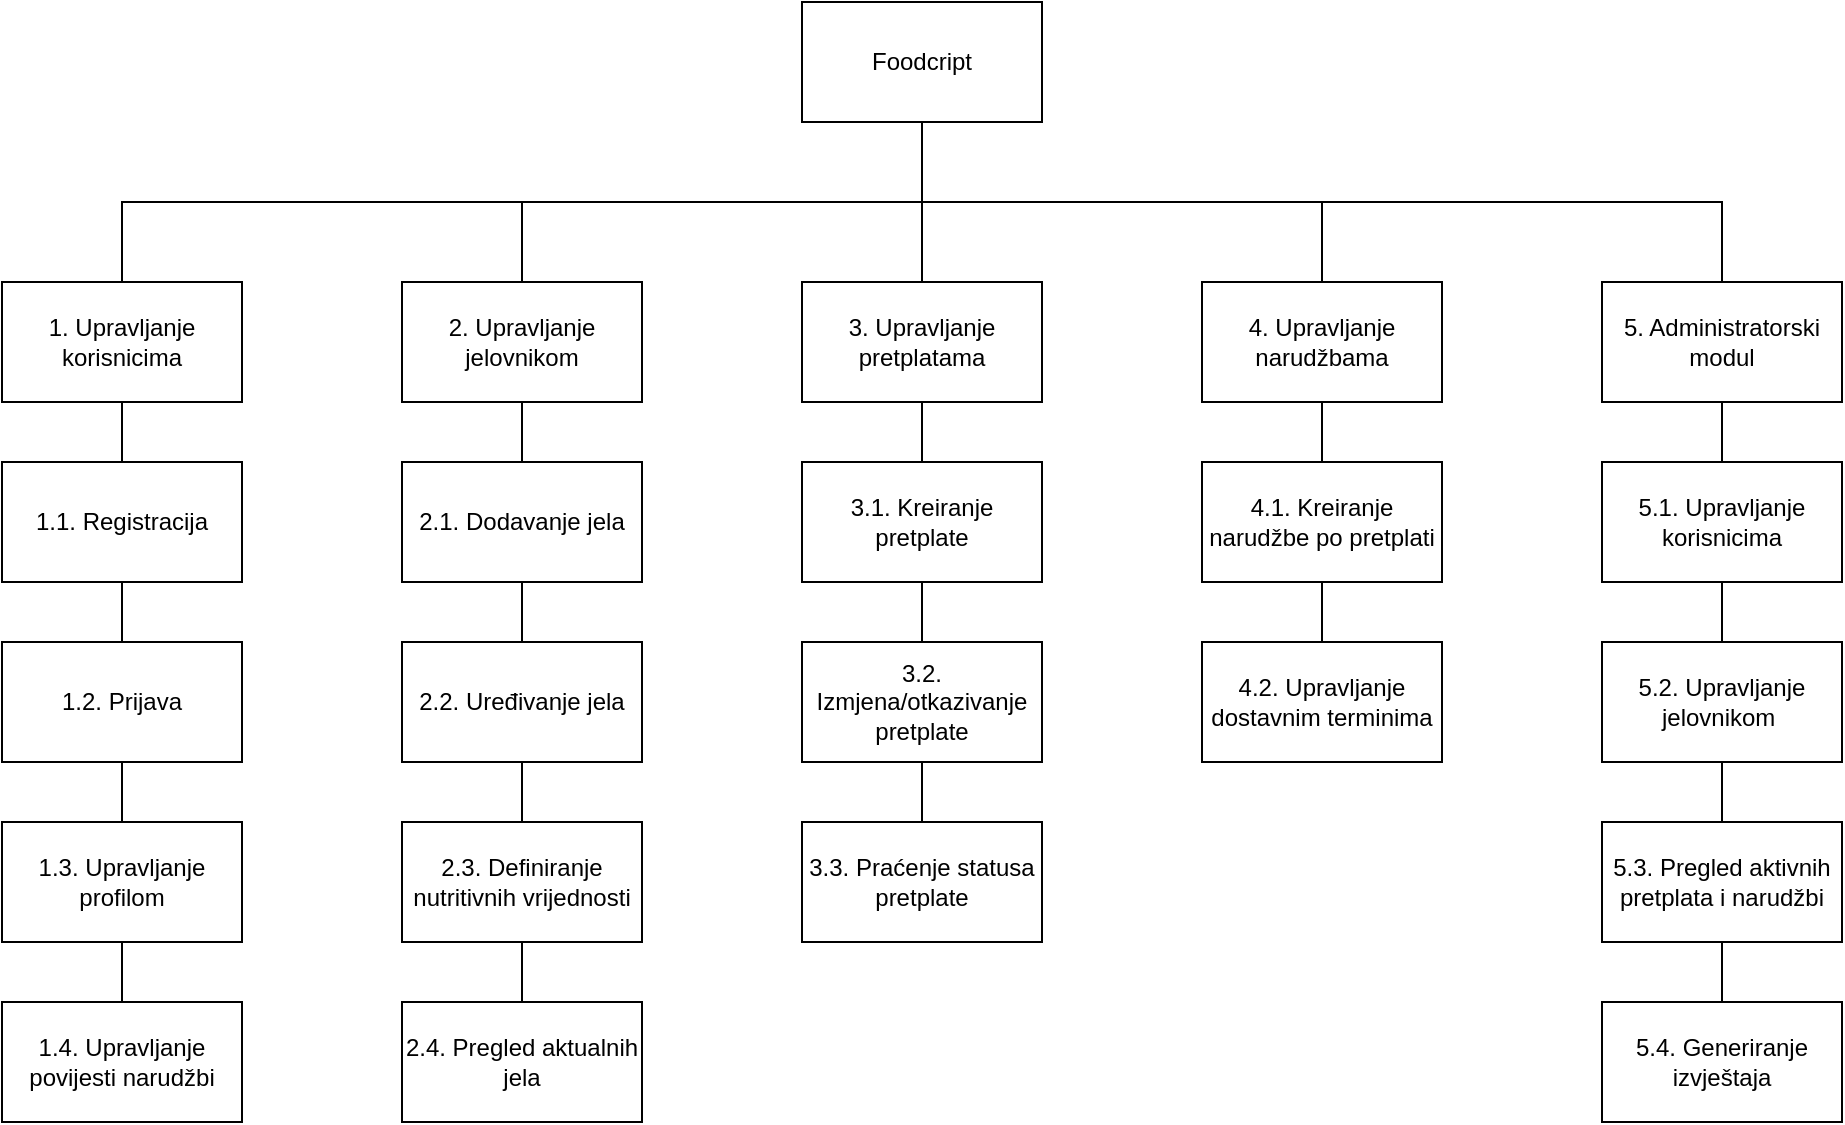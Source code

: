 <mxfile version="26.0.5" pages="4">
  <diagram name="Page-1" id="bqVNx0bLDmuV_ugbM5io">
    <mxGraphModel dx="1434" dy="752" grid="1" gridSize="10" guides="1" tooltips="1" connect="1" arrows="1" fold="1" page="1" pageScale="1" pageWidth="827" pageHeight="1169" math="0" shadow="0">
      <root>
        <mxCell id="0" />
        <mxCell id="1" parent="0" />
        <mxCell id="HUuwpDChSXq43WJIJE7p-37" style="edgeStyle=orthogonalEdgeStyle;rounded=0;orthogonalLoop=1;jettySize=auto;html=1;exitX=0.5;exitY=1;exitDx=0;exitDy=0;entryX=0.5;entryY=0;entryDx=0;entryDy=0;endArrow=none;startFill=0;" edge="1" parent="1" source="HUuwpDChSXq43WJIJE7p-42" target="HUuwpDChSXq43WJIJE7p-46">
          <mxGeometry relative="1" as="geometry" />
        </mxCell>
        <mxCell id="HUuwpDChSXq43WJIJE7p-38" style="edgeStyle=orthogonalEdgeStyle;rounded=0;orthogonalLoop=1;jettySize=auto;html=1;exitX=0.5;exitY=1;exitDx=0;exitDy=0;entryX=0.5;entryY=0;entryDx=0;entryDy=0;endArrow=none;startFill=0;" edge="1" parent="1" source="HUuwpDChSXq43WJIJE7p-42" target="HUuwpDChSXq43WJIJE7p-48">
          <mxGeometry relative="1" as="geometry" />
        </mxCell>
        <mxCell id="HUuwpDChSXq43WJIJE7p-39" style="edgeStyle=orthogonalEdgeStyle;rounded=0;orthogonalLoop=1;jettySize=auto;html=1;exitX=0.5;exitY=1;exitDx=0;exitDy=0;entryX=0.5;entryY=0;entryDx=0;entryDy=0;endArrow=none;startFill=0;" edge="1" parent="1" source="HUuwpDChSXq43WJIJE7p-42" target="HUuwpDChSXq43WJIJE7p-50">
          <mxGeometry relative="1" as="geometry" />
        </mxCell>
        <mxCell id="HUuwpDChSXq43WJIJE7p-40" style="edgeStyle=orthogonalEdgeStyle;rounded=0;orthogonalLoop=1;jettySize=auto;html=1;exitX=0.5;exitY=1;exitDx=0;exitDy=0;entryX=0.5;entryY=0;entryDx=0;entryDy=0;endArrow=none;startFill=0;" edge="1" parent="1" source="HUuwpDChSXq43WJIJE7p-42" target="HUuwpDChSXq43WJIJE7p-44">
          <mxGeometry relative="1" as="geometry" />
        </mxCell>
        <mxCell id="HUuwpDChSXq43WJIJE7p-41" style="edgeStyle=orthogonalEdgeStyle;rounded=0;orthogonalLoop=1;jettySize=auto;html=1;exitX=0.5;exitY=1;exitDx=0;exitDy=0;entryX=0.5;entryY=0;entryDx=0;entryDy=0;endArrow=none;startFill=0;" edge="1" parent="1" source="HUuwpDChSXq43WJIJE7p-42" target="HUuwpDChSXq43WJIJE7p-52">
          <mxGeometry relative="1" as="geometry" />
        </mxCell>
        <mxCell id="HUuwpDChSXq43WJIJE7p-42" value="Foodcript" style="rounded=0;whiteSpace=wrap;html=1;" vertex="1" parent="1">
          <mxGeometry x="572" y="639" width="120" height="60" as="geometry" />
        </mxCell>
        <mxCell id="HUuwpDChSXq43WJIJE7p-43" style="edgeStyle=orthogonalEdgeStyle;rounded=0;orthogonalLoop=1;jettySize=auto;html=1;exitX=0.5;exitY=1;exitDx=0;exitDy=0;entryX=0.5;entryY=0;entryDx=0;entryDy=0;endArrow=none;startFill=0;" edge="1" parent="1" source="HUuwpDChSXq43WJIJE7p-44" target="HUuwpDChSXq43WJIJE7p-61">
          <mxGeometry relative="1" as="geometry" />
        </mxCell>
        <mxCell id="HUuwpDChSXq43WJIJE7p-44" value="2. Upravljanje jelovnikom" style="rounded=0;whiteSpace=wrap;html=1;" vertex="1" parent="1">
          <mxGeometry x="372" y="779" width="120" height="60" as="geometry" />
        </mxCell>
        <mxCell id="HUuwpDChSXq43WJIJE7p-45" style="edgeStyle=orthogonalEdgeStyle;rounded=0;orthogonalLoop=1;jettySize=auto;html=1;exitX=0.5;exitY=1;exitDx=0;exitDy=0;entryX=0.5;entryY=0;entryDx=0;entryDy=0;endArrow=none;startFill=0;" edge="1" parent="1" source="HUuwpDChSXq43WJIJE7p-46" target="HUuwpDChSXq43WJIJE7p-68">
          <mxGeometry relative="1" as="geometry" />
        </mxCell>
        <mxCell id="HUuwpDChSXq43WJIJE7p-46" value="3. Upravljanje pretplatama" style="rounded=0;whiteSpace=wrap;html=1;" vertex="1" parent="1">
          <mxGeometry x="572" y="779" width="120" height="60" as="geometry" />
        </mxCell>
        <mxCell id="HUuwpDChSXq43WJIJE7p-47" style="edgeStyle=orthogonalEdgeStyle;rounded=0;orthogonalLoop=1;jettySize=auto;html=1;exitX=0.5;exitY=1;exitDx=0;exitDy=0;entryX=0.5;entryY=0;entryDx=0;entryDy=0;endArrow=none;startFill=0;" edge="1" parent="1" source="HUuwpDChSXq43WJIJE7p-48" target="HUuwpDChSXq43WJIJE7p-73">
          <mxGeometry relative="1" as="geometry" />
        </mxCell>
        <mxCell id="HUuwpDChSXq43WJIJE7p-48" value="4. Upravljanje narudžbama" style="rounded=0;whiteSpace=wrap;html=1;" vertex="1" parent="1">
          <mxGeometry x="772" y="779" width="120" height="60" as="geometry" />
        </mxCell>
        <mxCell id="HUuwpDChSXq43WJIJE7p-49" style="edgeStyle=orthogonalEdgeStyle;rounded=0;orthogonalLoop=1;jettySize=auto;html=1;exitX=0.5;exitY=1;exitDx=0;exitDy=0;entryX=0.5;entryY=0;entryDx=0;entryDy=0;endArrow=none;startFill=0;" edge="1" parent="1" source="HUuwpDChSXq43WJIJE7p-50" target="HUuwpDChSXq43WJIJE7p-76">
          <mxGeometry relative="1" as="geometry" />
        </mxCell>
        <mxCell id="HUuwpDChSXq43WJIJE7p-50" value="5. Administratorski modul" style="rounded=0;whiteSpace=wrap;html=1;" vertex="1" parent="1">
          <mxGeometry x="972" y="779" width="120" height="60" as="geometry" />
        </mxCell>
        <mxCell id="HUuwpDChSXq43WJIJE7p-51" style="edgeStyle=orthogonalEdgeStyle;rounded=0;orthogonalLoop=1;jettySize=auto;html=1;exitX=0.5;exitY=1;exitDx=0;exitDy=0;entryX=0.5;entryY=0;entryDx=0;entryDy=0;endArrow=none;startFill=0;" edge="1" parent="1" source="HUuwpDChSXq43WJIJE7p-52" target="HUuwpDChSXq43WJIJE7p-54">
          <mxGeometry relative="1" as="geometry" />
        </mxCell>
        <mxCell id="HUuwpDChSXq43WJIJE7p-52" value="1. Upravljanje korisnicima" style="rounded=0;whiteSpace=wrap;html=1;" vertex="1" parent="1">
          <mxGeometry x="172" y="779" width="120" height="60" as="geometry" />
        </mxCell>
        <mxCell id="HUuwpDChSXq43WJIJE7p-53" style="edgeStyle=orthogonalEdgeStyle;rounded=0;orthogonalLoop=1;jettySize=auto;html=1;exitX=0.5;exitY=1;exitDx=0;exitDy=0;entryX=0.5;entryY=0;entryDx=0;entryDy=0;endArrow=none;startFill=0;" edge="1" parent="1" source="HUuwpDChSXq43WJIJE7p-54" target="HUuwpDChSXq43WJIJE7p-56">
          <mxGeometry relative="1" as="geometry" />
        </mxCell>
        <mxCell id="HUuwpDChSXq43WJIJE7p-54" value="1.1. Registracija" style="rounded=0;whiteSpace=wrap;html=1;" vertex="1" parent="1">
          <mxGeometry x="172" y="869" width="120" height="60" as="geometry" />
        </mxCell>
        <mxCell id="HUuwpDChSXq43WJIJE7p-55" style="edgeStyle=orthogonalEdgeStyle;rounded=0;orthogonalLoop=1;jettySize=auto;html=1;exitX=0.5;exitY=1;exitDx=0;exitDy=0;entryX=0.5;entryY=0;entryDx=0;entryDy=0;endArrow=none;startFill=0;" edge="1" parent="1" source="HUuwpDChSXq43WJIJE7p-56" target="HUuwpDChSXq43WJIJE7p-58">
          <mxGeometry relative="1" as="geometry" />
        </mxCell>
        <mxCell id="HUuwpDChSXq43WJIJE7p-56" value="1.2. Prijava" style="rounded=0;whiteSpace=wrap;html=1;" vertex="1" parent="1">
          <mxGeometry x="172" y="959" width="120" height="60" as="geometry" />
        </mxCell>
        <mxCell id="HUuwpDChSXq43WJIJE7p-57" style="edgeStyle=orthogonalEdgeStyle;rounded=0;orthogonalLoop=1;jettySize=auto;html=1;exitX=0.5;exitY=1;exitDx=0;exitDy=0;entryX=0.5;entryY=0;entryDx=0;entryDy=0;endArrow=none;startFill=0;" edge="1" parent="1" source="HUuwpDChSXq43WJIJE7p-58" target="HUuwpDChSXq43WJIJE7p-59">
          <mxGeometry relative="1" as="geometry" />
        </mxCell>
        <mxCell id="HUuwpDChSXq43WJIJE7p-58" value="1.3. Upravljanje profilom" style="rounded=0;whiteSpace=wrap;html=1;" vertex="1" parent="1">
          <mxGeometry x="172" y="1049" width="120" height="60" as="geometry" />
        </mxCell>
        <mxCell id="HUuwpDChSXq43WJIJE7p-59" value="1.4. Upravljanje povijesti narudžbi" style="rounded=0;whiteSpace=wrap;html=1;" vertex="1" parent="1">
          <mxGeometry x="172" y="1139" width="120" height="60" as="geometry" />
        </mxCell>
        <mxCell id="HUuwpDChSXq43WJIJE7p-60" style="edgeStyle=orthogonalEdgeStyle;rounded=0;orthogonalLoop=1;jettySize=auto;html=1;exitX=0.5;exitY=1;exitDx=0;exitDy=0;entryX=0.5;entryY=0;entryDx=0;entryDy=0;endArrow=none;startFill=0;" edge="1" parent="1" source="HUuwpDChSXq43WJIJE7p-61" target="HUuwpDChSXq43WJIJE7p-63">
          <mxGeometry relative="1" as="geometry" />
        </mxCell>
        <mxCell id="HUuwpDChSXq43WJIJE7p-61" value="2.1. Dodavanje jela" style="rounded=0;whiteSpace=wrap;html=1;" vertex="1" parent="1">
          <mxGeometry x="372" y="869" width="120" height="60" as="geometry" />
        </mxCell>
        <mxCell id="HUuwpDChSXq43WJIJE7p-62" style="edgeStyle=orthogonalEdgeStyle;rounded=0;orthogonalLoop=1;jettySize=auto;html=1;exitX=0.5;exitY=1;exitDx=0;exitDy=0;entryX=0.5;entryY=0;entryDx=0;entryDy=0;endArrow=none;startFill=0;" edge="1" parent="1" source="HUuwpDChSXq43WJIJE7p-63" target="HUuwpDChSXq43WJIJE7p-65">
          <mxGeometry relative="1" as="geometry" />
        </mxCell>
        <mxCell id="HUuwpDChSXq43WJIJE7p-63" value="2.2. Uređivanje jela" style="rounded=0;whiteSpace=wrap;html=1;" vertex="1" parent="1">
          <mxGeometry x="372" y="959" width="120" height="60" as="geometry" />
        </mxCell>
        <mxCell id="HUuwpDChSXq43WJIJE7p-64" style="edgeStyle=orthogonalEdgeStyle;rounded=0;orthogonalLoop=1;jettySize=auto;html=1;exitX=0.5;exitY=1;exitDx=0;exitDy=0;entryX=0.5;entryY=0;entryDx=0;entryDy=0;endArrow=none;startFill=0;" edge="1" parent="1" source="HUuwpDChSXq43WJIJE7p-65" target="HUuwpDChSXq43WJIJE7p-66">
          <mxGeometry relative="1" as="geometry" />
        </mxCell>
        <mxCell id="HUuwpDChSXq43WJIJE7p-65" value="2.3. Definiranje nutritivnih vrijednosti" style="rounded=0;whiteSpace=wrap;html=1;" vertex="1" parent="1">
          <mxGeometry x="372" y="1049" width="120" height="60" as="geometry" />
        </mxCell>
        <mxCell id="HUuwpDChSXq43WJIJE7p-66" value="2.4. Pregled aktualnih jela" style="rounded=0;whiteSpace=wrap;html=1;" vertex="1" parent="1">
          <mxGeometry x="372" y="1139" width="120" height="60" as="geometry" />
        </mxCell>
        <mxCell id="HUuwpDChSXq43WJIJE7p-67" style="edgeStyle=orthogonalEdgeStyle;rounded=0;orthogonalLoop=1;jettySize=auto;html=1;exitX=0.5;exitY=1;exitDx=0;exitDy=0;entryX=0.5;entryY=0;entryDx=0;entryDy=0;endArrow=none;startFill=0;" edge="1" parent="1" source="HUuwpDChSXq43WJIJE7p-68" target="HUuwpDChSXq43WJIJE7p-70">
          <mxGeometry relative="1" as="geometry" />
        </mxCell>
        <mxCell id="HUuwpDChSXq43WJIJE7p-68" value="3.1. Kreiranje pretplate" style="rounded=0;whiteSpace=wrap;html=1;" vertex="1" parent="1">
          <mxGeometry x="572" y="869" width="120" height="60" as="geometry" />
        </mxCell>
        <mxCell id="HUuwpDChSXq43WJIJE7p-69" style="edgeStyle=orthogonalEdgeStyle;rounded=0;orthogonalLoop=1;jettySize=auto;html=1;exitX=0.5;exitY=1;exitDx=0;exitDy=0;entryX=0.5;entryY=0;entryDx=0;entryDy=0;endArrow=none;startFill=0;" edge="1" parent="1" source="HUuwpDChSXq43WJIJE7p-70" target="HUuwpDChSXq43WJIJE7p-71">
          <mxGeometry relative="1" as="geometry" />
        </mxCell>
        <mxCell id="HUuwpDChSXq43WJIJE7p-70" value="3.2. Izmjena/otkazivanje pretplate" style="rounded=0;whiteSpace=wrap;html=1;" vertex="1" parent="1">
          <mxGeometry x="572" y="959" width="120" height="60" as="geometry" />
        </mxCell>
        <mxCell id="HUuwpDChSXq43WJIJE7p-71" value="3.3. Praćenje statusa pretplate" style="rounded=0;whiteSpace=wrap;html=1;" vertex="1" parent="1">
          <mxGeometry x="572" y="1049" width="120" height="60" as="geometry" />
        </mxCell>
        <mxCell id="HUuwpDChSXq43WJIJE7p-72" style="edgeStyle=orthogonalEdgeStyle;rounded=0;orthogonalLoop=1;jettySize=auto;html=1;exitX=0.5;exitY=1;exitDx=0;exitDy=0;entryX=0.5;entryY=0;entryDx=0;entryDy=0;endArrow=none;startFill=0;" edge="1" parent="1" source="HUuwpDChSXq43WJIJE7p-73" target="HUuwpDChSXq43WJIJE7p-74">
          <mxGeometry relative="1" as="geometry" />
        </mxCell>
        <mxCell id="HUuwpDChSXq43WJIJE7p-73" value="4.1. Kreiranje narudžbe po pretplati" style="rounded=0;whiteSpace=wrap;html=1;" vertex="1" parent="1">
          <mxGeometry x="772" y="869" width="120" height="60" as="geometry" />
        </mxCell>
        <mxCell id="HUuwpDChSXq43WJIJE7p-74" value="4.2. Upravljanje dostavnim terminima" style="rounded=0;whiteSpace=wrap;html=1;" vertex="1" parent="1">
          <mxGeometry x="772" y="959" width="120" height="60" as="geometry" />
        </mxCell>
        <mxCell id="HUuwpDChSXq43WJIJE7p-75" style="edgeStyle=orthogonalEdgeStyle;rounded=0;orthogonalLoop=1;jettySize=auto;html=1;exitX=0.5;exitY=1;exitDx=0;exitDy=0;entryX=0.5;entryY=0;entryDx=0;entryDy=0;endArrow=none;startFill=0;" edge="1" parent="1" source="HUuwpDChSXq43WJIJE7p-76" target="HUuwpDChSXq43WJIJE7p-78">
          <mxGeometry relative="1" as="geometry" />
        </mxCell>
        <mxCell id="HUuwpDChSXq43WJIJE7p-76" value="5.1. Upravljanje korisnicima" style="rounded=0;whiteSpace=wrap;html=1;" vertex="1" parent="1">
          <mxGeometry x="972" y="869" width="120" height="60" as="geometry" />
        </mxCell>
        <mxCell id="HUuwpDChSXq43WJIJE7p-77" style="edgeStyle=orthogonalEdgeStyle;rounded=0;orthogonalLoop=1;jettySize=auto;html=1;exitX=0.5;exitY=1;exitDx=0;exitDy=0;entryX=0.5;entryY=0;entryDx=0;entryDy=0;endArrow=none;startFill=0;" edge="1" parent="1" source="HUuwpDChSXq43WJIJE7p-78" target="HUuwpDChSXq43WJIJE7p-80">
          <mxGeometry relative="1" as="geometry" />
        </mxCell>
        <mxCell id="HUuwpDChSXq43WJIJE7p-78" value="5.2. Upravljanje jelovnikom&amp;nbsp;" style="rounded=0;whiteSpace=wrap;html=1;" vertex="1" parent="1">
          <mxGeometry x="972" y="959" width="120" height="60" as="geometry" />
        </mxCell>
        <mxCell id="HUuwpDChSXq43WJIJE7p-79" style="edgeStyle=orthogonalEdgeStyle;rounded=0;orthogonalLoop=1;jettySize=auto;html=1;exitX=0.5;exitY=1;exitDx=0;exitDy=0;entryX=0.5;entryY=0;entryDx=0;entryDy=0;endArrow=none;startFill=0;" edge="1" parent="1" source="HUuwpDChSXq43WJIJE7p-80" target="HUuwpDChSXq43WJIJE7p-81">
          <mxGeometry relative="1" as="geometry" />
        </mxCell>
        <mxCell id="HUuwpDChSXq43WJIJE7p-80" value="5.3. Pregled aktivnih pretplata i narudžbi" style="rounded=0;whiteSpace=wrap;html=1;" vertex="1" parent="1">
          <mxGeometry x="972" y="1049" width="120" height="60" as="geometry" />
        </mxCell>
        <mxCell id="HUuwpDChSXq43WJIJE7p-81" value="5.4. Generiranje izvještaja" style="rounded=0;whiteSpace=wrap;html=1;" vertex="1" parent="1">
          <mxGeometry x="972" y="1139" width="120" height="60" as="geometry" />
        </mxCell>
      </root>
    </mxGraphModel>
  </diagram>
  <diagram name="Page-2" id="bsFKTj2-LPXR0Uszp9NT">
    <mxGraphModel dx="1123" dy="1816" grid="1" gridSize="10" guides="1" tooltips="1" connect="1" arrows="1" fold="1" page="1" pageScale="1" pageWidth="850" pageHeight="1100" math="0" shadow="0">
      <root>
        <mxCell id="0" />
        <mxCell id="1" parent="0" />
        <mxCell id="QOxkZbII2rNQmmfEy8av-1" value="Korisnik" style="shape=umlActor;verticalLabelPosition=bottom;verticalAlign=top;html=1;outlineConnect=0;" vertex="1" parent="1">
          <mxGeometry x="50" y="130" width="30" height="60" as="geometry" />
        </mxCell>
        <mxCell id="QOxkZbII2rNQmmfEy8av-4" value="" style="rounded=0;whiteSpace=wrap;html=1;" vertex="1" parent="1">
          <mxGeometry x="210" y="-150" width="370" height="640" as="geometry" />
        </mxCell>
        <mxCell id="QOxkZbII2rNQmmfEy8av-5" value="Foodcript" style="text;html=1;align=center;verticalAlign=middle;whiteSpace=wrap;rounded=0;" vertex="1" parent="1">
          <mxGeometry x="320" y="-180" width="150" height="30" as="geometry" />
        </mxCell>
        <mxCell id="QOxkZbII2rNQmmfEy8av-6" value="UC1: Registracija" style="ellipse;whiteSpace=wrap;html=1;" vertex="1" parent="1">
          <mxGeometry x="312.5" y="-110" width="165" height="40" as="geometry" />
        </mxCell>
        <mxCell id="QOxkZbII2rNQmmfEy8av-7" value="UC2: Prijava" style="ellipse;whiteSpace=wrap;html=1;" vertex="1" parent="1">
          <mxGeometry x="312.5" y="-60" width="165" height="40" as="geometry" />
        </mxCell>
        <mxCell id="QOxkZbII2rNQmmfEy8av-8" value="UC3: Uređivanje profila" style="ellipse;whiteSpace=wrap;html=1;" vertex="1" parent="1">
          <mxGeometry x="312.5" y="-10" width="165" height="40" as="geometry" />
        </mxCell>
        <mxCell id="QOxkZbII2rNQmmfEy8av-9" value="UC4: Pregled povijesti narudžbi" style="ellipse;whiteSpace=wrap;html=1;" vertex="1" parent="1">
          <mxGeometry x="312.5" y="40" width="157.5" height="50" as="geometry" />
        </mxCell>
        <mxCell id="QOxkZbII2rNQmmfEy8av-10" value="UC5: Pregled jela" style="ellipse;whiteSpace=wrap;html=1;" vertex="1" parent="1">
          <mxGeometry x="308.75" y="100" width="165" height="40" as="geometry" />
        </mxCell>
        <mxCell id="QOxkZbII2rNQmmfEy8av-11" value="UC6: Kreiranje pretplate" style="ellipse;whiteSpace=wrap;html=1;" vertex="1" parent="1">
          <mxGeometry x="308.75" y="150" width="165" height="40" as="geometry" />
        </mxCell>
        <mxCell id="QOxkZbII2rNQmmfEy8av-12" value="UC7: Izmjena/otkazivanje pretplate" style="ellipse;whiteSpace=wrap;html=1;" vertex="1" parent="1">
          <mxGeometry x="308.75" y="200" width="161.25" height="60" as="geometry" />
        </mxCell>
        <mxCell id="QOxkZbII2rNQmmfEy8av-13" value="UC8: Praćenje statusa pretplate" style="ellipse;whiteSpace=wrap;html=1;" vertex="1" parent="1">
          <mxGeometry x="308.75" y="270" width="161.25" height="50" as="geometry" />
        </mxCell>
        <mxCell id="QOxkZbII2rNQmmfEy8av-14" value="UC9: Kreiranje narudžbe" style="ellipse;whiteSpace=wrap;html=1;" vertex="1" parent="1">
          <mxGeometry x="312.5" y="330" width="165" height="40" as="geometry" />
        </mxCell>
        <mxCell id="QOxkZbII2rNQmmfEy8av-15" value="UC10: Upravljanje dostavnim terminima" style="ellipse;whiteSpace=wrap;html=1;" vertex="1" parent="1">
          <mxGeometry x="306.88" y="380" width="173.12" height="70" as="geometry" />
        </mxCell>
        <mxCell id="QOxkZbII2rNQmmfEy8av-17" value="" style="endArrow=none;html=1;rounded=0;exitX=1;exitY=0.333;exitDx=0;exitDy=0;exitPerimeter=0;entryX=0;entryY=0.5;entryDx=0;entryDy=0;" edge="1" parent="1" source="QOxkZbII2rNQmmfEy8av-1" target="QOxkZbII2rNQmmfEy8av-6">
          <mxGeometry width="50" height="50" relative="1" as="geometry">
            <mxPoint x="380" y="70" as="sourcePoint" />
            <mxPoint x="430" y="20" as="targetPoint" />
          </mxGeometry>
        </mxCell>
        <mxCell id="QOxkZbII2rNQmmfEy8av-18" value="" style="endArrow=none;html=1;rounded=0;exitX=1;exitY=0.333;exitDx=0;exitDy=0;exitPerimeter=0;entryX=0;entryY=0.5;entryDx=0;entryDy=0;" edge="1" parent="1" source="QOxkZbII2rNQmmfEy8av-1" target="QOxkZbII2rNQmmfEy8av-7">
          <mxGeometry width="50" height="50" relative="1" as="geometry">
            <mxPoint x="90" y="160" as="sourcePoint" />
            <mxPoint x="323" y="-80" as="targetPoint" />
          </mxGeometry>
        </mxCell>
        <mxCell id="QOxkZbII2rNQmmfEy8av-19" value="" style="endArrow=none;html=1;rounded=0;exitX=1;exitY=0.333;exitDx=0;exitDy=0;exitPerimeter=0;entryX=0;entryY=0.5;entryDx=0;entryDy=0;" edge="1" parent="1" source="QOxkZbII2rNQmmfEy8av-1" target="QOxkZbII2rNQmmfEy8av-8">
          <mxGeometry width="50" height="50" relative="1" as="geometry">
            <mxPoint x="100" y="170" as="sourcePoint" />
            <mxPoint x="333" y="-70" as="targetPoint" />
          </mxGeometry>
        </mxCell>
        <mxCell id="QOxkZbII2rNQmmfEy8av-20" value="" style="endArrow=none;html=1;rounded=0;exitX=1;exitY=0.333;exitDx=0;exitDy=0;exitPerimeter=0;entryX=0;entryY=0.5;entryDx=0;entryDy=0;" edge="1" parent="1" source="QOxkZbII2rNQmmfEy8av-1" target="QOxkZbII2rNQmmfEy8av-9">
          <mxGeometry width="50" height="50" relative="1" as="geometry">
            <mxPoint x="110" y="180" as="sourcePoint" />
            <mxPoint x="343" y="-60" as="targetPoint" />
          </mxGeometry>
        </mxCell>
        <mxCell id="QOxkZbII2rNQmmfEy8av-21" value="" style="endArrow=none;html=1;rounded=0;exitX=1;exitY=0.333;exitDx=0;exitDy=0;exitPerimeter=0;entryX=0;entryY=0.5;entryDx=0;entryDy=0;" edge="1" parent="1" source="QOxkZbII2rNQmmfEy8av-1" target="QOxkZbII2rNQmmfEy8av-10">
          <mxGeometry width="50" height="50" relative="1" as="geometry">
            <mxPoint x="120" y="190" as="sourcePoint" />
            <mxPoint x="353" y="-50" as="targetPoint" />
          </mxGeometry>
        </mxCell>
        <mxCell id="QOxkZbII2rNQmmfEy8av-22" value="" style="endArrow=none;html=1;rounded=0;exitX=1;exitY=0.333;exitDx=0;exitDy=0;exitPerimeter=0;entryX=0;entryY=0.5;entryDx=0;entryDy=0;" edge="1" parent="1" source="QOxkZbII2rNQmmfEy8av-1" target="QOxkZbII2rNQmmfEy8av-11">
          <mxGeometry width="50" height="50" relative="1" as="geometry">
            <mxPoint x="130" y="200" as="sourcePoint" />
            <mxPoint x="363" y="-40" as="targetPoint" />
          </mxGeometry>
        </mxCell>
        <mxCell id="QOxkZbII2rNQmmfEy8av-23" value="" style="endArrow=none;html=1;rounded=0;exitX=1;exitY=0.333;exitDx=0;exitDy=0;exitPerimeter=0;entryX=0;entryY=0.5;entryDx=0;entryDy=0;" edge="1" parent="1" source="QOxkZbII2rNQmmfEy8av-1" target="QOxkZbII2rNQmmfEy8av-12">
          <mxGeometry width="50" height="50" relative="1" as="geometry">
            <mxPoint x="140" y="210" as="sourcePoint" />
            <mxPoint x="373" y="-30" as="targetPoint" />
          </mxGeometry>
        </mxCell>
        <mxCell id="QOxkZbII2rNQmmfEy8av-24" value="" style="endArrow=none;html=1;rounded=0;exitX=1;exitY=0.333;exitDx=0;exitDy=0;exitPerimeter=0;entryX=0;entryY=0.5;entryDx=0;entryDy=0;" edge="1" parent="1" source="QOxkZbII2rNQmmfEy8av-1" target="QOxkZbII2rNQmmfEy8av-13">
          <mxGeometry width="50" height="50" relative="1" as="geometry">
            <mxPoint x="150" y="220" as="sourcePoint" />
            <mxPoint x="383" y="-20" as="targetPoint" />
          </mxGeometry>
        </mxCell>
        <mxCell id="QOxkZbII2rNQmmfEy8av-25" value="" style="endArrow=none;html=1;rounded=0;exitX=1;exitY=0.333;exitDx=0;exitDy=0;exitPerimeter=0;entryX=0;entryY=0.5;entryDx=0;entryDy=0;" edge="1" parent="1" source="QOxkZbII2rNQmmfEy8av-1" target="QOxkZbII2rNQmmfEy8av-14">
          <mxGeometry width="50" height="50" relative="1" as="geometry">
            <mxPoint x="160" y="230" as="sourcePoint" />
            <mxPoint x="393" y="-10" as="targetPoint" />
          </mxGeometry>
        </mxCell>
        <mxCell id="QOxkZbII2rNQmmfEy8av-26" value="" style="endArrow=none;html=1;rounded=0;exitX=1;exitY=0.333;exitDx=0;exitDy=0;exitPerimeter=0;entryX=0;entryY=0.5;entryDx=0;entryDy=0;" edge="1" parent="1" source="QOxkZbII2rNQmmfEy8av-1" target="QOxkZbII2rNQmmfEy8av-15">
          <mxGeometry width="50" height="50" relative="1" as="geometry">
            <mxPoint x="170" y="240" as="sourcePoint" />
            <mxPoint x="403" as="targetPoint" />
          </mxGeometry>
        </mxCell>
      </root>
    </mxGraphModel>
  </diagram>
  <diagram name="Page-3" id="gg9GZ9NtSoPoSg_TW-O4">
    <mxGraphModel dx="786" dy="1601" grid="1" gridSize="10" guides="1" tooltips="1" connect="1" arrows="1" fold="1" page="1" pageScale="1" pageWidth="850" pageHeight="1100" math="0" shadow="0">
      <root>
        <mxCell id="0" />
        <mxCell id="1" parent="0" />
        <mxCell id="gpeM4htQoFt6hieHmYu1-1" value="Administrator" style="shape=umlActor;verticalLabelPosition=bottom;verticalAlign=top;html=1;outlineConnect=0;" vertex="1" parent="1">
          <mxGeometry x="80" y="-40" width="30" height="60" as="geometry" />
        </mxCell>
        <mxCell id="gpeM4htQoFt6hieHmYu1-2" value="" style="rounded=0;whiteSpace=wrap;html=1;" vertex="1" parent="1">
          <mxGeometry x="210" y="-150" width="370" height="270" as="geometry" />
        </mxCell>
        <mxCell id="gpeM4htQoFt6hieHmYu1-3" value="Foodcript" style="text;html=1;align=center;verticalAlign=middle;whiteSpace=wrap;rounded=0;" vertex="1" parent="1">
          <mxGeometry x="320" y="-180" width="150" height="30" as="geometry" />
        </mxCell>
        <mxCell id="gpeM4htQoFt6hieHmYu1-4" value="UC1: Upravljanje korisnicima" style="ellipse;whiteSpace=wrap;html=1;" vertex="1" parent="1">
          <mxGeometry x="312.5" y="-110" width="165" height="40" as="geometry" />
        </mxCell>
        <mxCell id="gpeM4htQoFt6hieHmYu1-5" value="UC2: Upravljanje jelovnikom" style="ellipse;whiteSpace=wrap;html=1;" vertex="1" parent="1">
          <mxGeometry x="312.5" y="-60" width="165" height="40" as="geometry" />
        </mxCell>
        <mxCell id="gpeM4htQoFt6hieHmYu1-6" value="UC3: Pregled aktivnih profila" style="ellipse;whiteSpace=wrap;html=1;" vertex="1" parent="1">
          <mxGeometry x="312.5" y="-10" width="165" height="40" as="geometry" />
        </mxCell>
        <mxCell id="gpeM4htQoFt6hieHmYu1-7" value="UC4: Generiranje izvještaja" style="ellipse;whiteSpace=wrap;html=1;" vertex="1" parent="1">
          <mxGeometry x="312.5" y="40" width="157.5" height="50" as="geometry" />
        </mxCell>
        <mxCell id="gpeM4htQoFt6hieHmYu1-14" value="" style="endArrow=none;html=1;rounded=0;exitX=1;exitY=0.333;exitDx=0;exitDy=0;exitPerimeter=0;entryX=0;entryY=0.5;entryDx=0;entryDy=0;" edge="1" parent="1" source="gpeM4htQoFt6hieHmYu1-1" target="gpeM4htQoFt6hieHmYu1-4">
          <mxGeometry width="50" height="50" relative="1" as="geometry">
            <mxPoint x="380" y="70" as="sourcePoint" />
            <mxPoint x="430" y="20" as="targetPoint" />
          </mxGeometry>
        </mxCell>
        <mxCell id="gpeM4htQoFt6hieHmYu1-15" value="" style="endArrow=none;html=1;rounded=0;exitX=1;exitY=0.333;exitDx=0;exitDy=0;exitPerimeter=0;entryX=0;entryY=0.5;entryDx=0;entryDy=0;" edge="1" parent="1" source="gpeM4htQoFt6hieHmYu1-1" target="gpeM4htQoFt6hieHmYu1-5">
          <mxGeometry width="50" height="50" relative="1" as="geometry">
            <mxPoint x="90" y="160" as="sourcePoint" />
            <mxPoint x="323" y="-80" as="targetPoint" />
          </mxGeometry>
        </mxCell>
        <mxCell id="gpeM4htQoFt6hieHmYu1-16" value="" style="endArrow=none;html=1;rounded=0;exitX=1;exitY=0.333;exitDx=0;exitDy=0;exitPerimeter=0;entryX=0;entryY=0.5;entryDx=0;entryDy=0;" edge="1" parent="1" source="gpeM4htQoFt6hieHmYu1-1" target="gpeM4htQoFt6hieHmYu1-6">
          <mxGeometry width="50" height="50" relative="1" as="geometry">
            <mxPoint x="100" y="170" as="sourcePoint" />
            <mxPoint x="333" y="-70" as="targetPoint" />
          </mxGeometry>
        </mxCell>
        <mxCell id="gpeM4htQoFt6hieHmYu1-17" value="" style="endArrow=none;html=1;rounded=0;exitX=1;exitY=0.333;exitDx=0;exitDy=0;exitPerimeter=0;entryX=0;entryY=0.5;entryDx=0;entryDy=0;" edge="1" parent="1" source="gpeM4htQoFt6hieHmYu1-1" target="gpeM4htQoFt6hieHmYu1-7">
          <mxGeometry width="50" height="50" relative="1" as="geometry">
            <mxPoint x="110" y="180" as="sourcePoint" />
            <mxPoint x="343" y="-60" as="targetPoint" />
          </mxGeometry>
        </mxCell>
      </root>
    </mxGraphModel>
  </diagram>
  <diagram name="Page-4" id="Ota6G8IXRcosFyuVu_uG">
    <mxGraphModel dx="2537" dy="1985" grid="1" gridSize="10" guides="1" tooltips="1" connect="1" arrows="1" fold="1" page="1" pageScale="1" pageWidth="850" pageHeight="1100" math="0" shadow="0">
      <root>
        <mxCell id="0" />
        <mxCell id="1" parent="0" />
        <mxCell id="HojAopcOf3ztfX1uLT6R-5" style="edgeStyle=orthogonalEdgeStyle;rounded=0;orthogonalLoop=1;jettySize=auto;html=1;exitX=0.5;exitY=0;exitDx=0;exitDy=0;endArrow=ERoneToMany;endFill=0;startArrow=ERmandOne;startFill=0;endSize=16;startSize=16;" edge="1" parent="1" source="vGn_dfaVKxfR-WKLLRgp-1" target="HojAopcOf3ztfX1uLT6R-2">
          <mxGeometry relative="1" as="geometry" />
        </mxCell>
        <mxCell id="vGn_dfaVKxfR-WKLLRgp-1" value="Korisnik" style="swimlane;fontStyle=1;align=center;verticalAlign=top;childLayout=stackLayout;horizontal=1;startSize=30;horizontalStack=0;resizeParent=1;resizeParentMax=0;resizeLast=0;collapsible=1;marginBottom=0;whiteSpace=wrap;html=1;" parent="1" vertex="1">
          <mxGeometry x="-130" y="60" width="230" height="254" as="geometry">
            <mxRectangle x="320" y="220" width="80" height="30" as="alternateBounds" />
          </mxGeometry>
        </mxCell>
        <mxCell id="vGn_dfaVKxfR-WKLLRgp-2" value="-idKorisnika : int&lt;div&gt;-imeKorisnika: string&amp;nbsp;&lt;br&gt;-prezimeKorisnika: string&lt;/div&gt;&lt;div&gt;-emailKorisnika: string&lt;/div&gt;&lt;div&gt;-lozinkaKorisnika: string&lt;/div&gt;&lt;div&gt;-role: string //user, admin&lt;/div&gt;" style="text;strokeColor=none;fillColor=none;align=left;verticalAlign=top;spacingLeft=4;spacingRight=4;overflow=hidden;rotatable=0;points=[[0,0.5],[1,0.5]];portConstraint=eastwest;whiteSpace=wrap;html=1;" parent="vGn_dfaVKxfR-WKLLRgp-1" vertex="1">
          <mxGeometry y="30" width="230" height="110" as="geometry" />
        </mxCell>
        <mxCell id="vGn_dfaVKxfR-WKLLRgp-3" value="" style="line;strokeWidth=1;fillColor=none;align=left;verticalAlign=middle;spacingTop=-1;spacingLeft=3;spacingRight=3;rotatable=0;labelPosition=right;points=[];portConstraint=eastwest;strokeColor=inherit;" parent="vGn_dfaVKxfR-WKLLRgp-1" vertex="1">
          <mxGeometry y="140" width="230" height="8" as="geometry" />
        </mxCell>
        <mxCell id="vGn_dfaVKxfR-WKLLRgp-4" value="+ registracijaKorisnika()&lt;br&gt;+prijavaKorisnika()&lt;div&gt;+urediProfilKorisnika()&lt;/div&gt;" style="text;strokeColor=none;fillColor=none;align=left;verticalAlign=top;spacingLeft=4;spacingRight=4;overflow=hidden;rotatable=0;points=[[0,0.5],[1,0.5]];portConstraint=eastwest;whiteSpace=wrap;html=1;" parent="vGn_dfaVKxfR-WKLLRgp-1" vertex="1">
          <mxGeometry y="148" width="230" height="106" as="geometry" />
        </mxCell>
        <mxCell id="HojAopcOf3ztfX1uLT6R-6" style="edgeStyle=orthogonalEdgeStyle;rounded=0;orthogonalLoop=1;jettySize=auto;html=1;exitX=0.5;exitY=0;exitDx=0;exitDy=0;entryX=1;entryY=0.5;entryDx=0;entryDy=0;endArrow=ERoneToMany;endFill=0;startArrow=ERmandOne;startFill=0;endSize=16;startSize=16;" edge="1" parent="1" source="bfRrpdut9fzB5XC2gZ9B-1" target="HojAopcOf3ztfX1uLT6R-2">
          <mxGeometry relative="1" as="geometry" />
        </mxCell>
        <mxCell id="bfRrpdut9fzB5XC2gZ9B-1" value="Pretplata" style="swimlane;fontStyle=1;align=center;verticalAlign=top;childLayout=stackLayout;horizontal=1;startSize=30;horizontalStack=0;resizeParent=1;resizeParentMax=0;resizeLast=0;collapsible=1;marginBottom=0;whiteSpace=wrap;html=1;" parent="1" vertex="1">
          <mxGeometry x="420" y="60" width="230" height="254" as="geometry">
            <mxRectangle x="320" y="220" width="80" height="30" as="alternateBounds" />
          </mxGeometry>
        </mxCell>
        <mxCell id="bfRrpdut9fzB5XC2gZ9B-2" value="-idPretplate : int&lt;div&gt;-tipPretplate: string&amp;nbsp;&lt;br&gt;-datumPocetka: date&lt;/div&gt;&lt;div&gt;-datumZavrsetka: date&lt;/div&gt;&lt;div&gt;-status: string&lt;/div&gt;" style="text;strokeColor=none;fillColor=none;align=left;verticalAlign=top;spacingLeft=4;spacingRight=4;overflow=hidden;rotatable=0;points=[[0,0.5],[1,0.5]];portConstraint=eastwest;whiteSpace=wrap;html=1;" parent="bfRrpdut9fzB5XC2gZ9B-1" vertex="1">
          <mxGeometry y="30" width="230" height="110" as="geometry" />
        </mxCell>
        <mxCell id="bfRrpdut9fzB5XC2gZ9B-3" value="" style="line;strokeWidth=1;fillColor=none;align=left;verticalAlign=middle;spacingTop=-1;spacingLeft=3;spacingRight=3;rotatable=0;labelPosition=right;points=[];portConstraint=eastwest;strokeColor=inherit;" parent="bfRrpdut9fzB5XC2gZ9B-1" vertex="1">
          <mxGeometry y="140" width="230" height="8" as="geometry" />
        </mxCell>
        <mxCell id="bfRrpdut9fzB5XC2gZ9B-4" value="+kreirajPretplatu()&lt;br&gt;+otkaziPretplatu()&lt;div&gt;&lt;br&gt;&lt;/div&gt;" style="text;strokeColor=none;fillColor=none;align=left;verticalAlign=top;spacingLeft=4;spacingRight=4;overflow=hidden;rotatable=0;points=[[0,0.5],[1,0.5]];portConstraint=eastwest;whiteSpace=wrap;html=1;" parent="bfRrpdut9fzB5XC2gZ9B-1" vertex="1">
          <mxGeometry y="148" width="230" height="106" as="geometry" />
        </mxCell>
        <mxCell id="QGLDKLG_JBbjeX7gJJjk-1" value="Narudžba" style="swimlane;fontStyle=1;align=center;verticalAlign=top;childLayout=stackLayout;horizontal=1;startSize=30;horizontalStack=0;resizeParent=1;resizeParentMax=0;resizeLast=0;collapsible=1;marginBottom=0;whiteSpace=wrap;html=1;" parent="1" vertex="1">
          <mxGeometry x="420" y="380" width="230" height="254" as="geometry">
            <mxRectangle x="320" y="220" width="80" height="30" as="alternateBounds" />
          </mxGeometry>
        </mxCell>
        <mxCell id="QGLDKLG_JBbjeX7gJJjk-2" value="-idNarudzbe : int&lt;div&gt;-datumNarudzbe: date&lt;/div&gt;&lt;div&gt;-ukupnaCijena: double&lt;/div&gt;&lt;div&gt;-status: string&lt;/div&gt;" style="text;strokeColor=none;fillColor=none;align=left;verticalAlign=top;spacingLeft=4;spacingRight=4;overflow=hidden;rotatable=0;points=[[0,0.5],[1,0.5]];portConstraint=eastwest;whiteSpace=wrap;html=1;" parent="QGLDKLG_JBbjeX7gJJjk-1" vertex="1">
          <mxGeometry y="30" width="230" height="110" as="geometry" />
        </mxCell>
        <mxCell id="QGLDKLG_JBbjeX7gJJjk-3" value="" style="line;strokeWidth=1;fillColor=none;align=left;verticalAlign=middle;spacingTop=-1;spacingLeft=3;spacingRight=3;rotatable=0;labelPosition=right;points=[];portConstraint=eastwest;strokeColor=inherit;" parent="QGLDKLG_JBbjeX7gJJjk-1" vertex="1">
          <mxGeometry y="140" width="230" height="8" as="geometry" />
        </mxCell>
        <mxCell id="QGLDKLG_JBbjeX7gJJjk-4" value="+kreirajNarudzbu()&lt;br&gt;+otkaziNarudzbu()&lt;div&gt;&lt;br&gt;&lt;/div&gt;" style="text;strokeColor=none;fillColor=none;align=left;verticalAlign=top;spacingLeft=4;spacingRight=4;overflow=hidden;rotatable=0;points=[[0,0.5],[1,0.5]];portConstraint=eastwest;whiteSpace=wrap;html=1;" parent="QGLDKLG_JBbjeX7gJJjk-1" vertex="1">
          <mxGeometry y="148" width="230" height="106" as="geometry" />
        </mxCell>
        <mxCell id="QGLDKLG_JBbjeX7gJJjk-5" value="Jelo" style="swimlane;fontStyle=1;align=center;verticalAlign=top;childLayout=stackLayout;horizontal=1;startSize=30;horizontalStack=0;resizeParent=1;resizeParentMax=0;resizeLast=0;collapsible=1;marginBottom=0;whiteSpace=wrap;html=1;" parent="1" vertex="1">
          <mxGeometry x="1190" y="380" width="230" height="254" as="geometry">
            <mxRectangle x="320" y="220" width="80" height="30" as="alternateBounds" />
          </mxGeometry>
        </mxCell>
        <mxCell id="QGLDKLG_JBbjeX7gJJjk-6" value="-idJela : int&lt;div&gt;-nazivJela: date&lt;/div&gt;&lt;div&gt;-opisJela: double&lt;/div&gt;&lt;div&gt;-nutritivneVrijednosti: string&lt;br&gt;-cijenaJela: double&lt;/div&gt;&lt;div&gt;-sastojci: string&lt;/div&gt;" style="text;strokeColor=none;fillColor=none;align=left;verticalAlign=top;spacingLeft=4;spacingRight=4;overflow=hidden;rotatable=0;points=[[0,0.5],[1,0.5]];portConstraint=eastwest;whiteSpace=wrap;html=1;" parent="QGLDKLG_JBbjeX7gJJjk-5" vertex="1">
          <mxGeometry y="30" width="230" height="110" as="geometry" />
        </mxCell>
        <mxCell id="QGLDKLG_JBbjeX7gJJjk-7" value="" style="line;strokeWidth=1;fillColor=none;align=left;verticalAlign=middle;spacingTop=-1;spacingLeft=3;spacingRight=3;rotatable=0;labelPosition=right;points=[];portConstraint=eastwest;strokeColor=inherit;" parent="QGLDKLG_JBbjeX7gJJjk-5" vertex="1">
          <mxGeometry y="140" width="230" height="8" as="geometry" />
        </mxCell>
        <mxCell id="QGLDKLG_JBbjeX7gJJjk-8" value="&lt;div&gt;+dodajJelo()&lt;br&gt;+urediJelo()&lt;br&gt;+izbrišiJelo()&lt;/div&gt;&lt;div&gt;+pregledajJelo()&lt;/div&gt;" style="text;strokeColor=none;fillColor=none;align=left;verticalAlign=top;spacingLeft=4;spacingRight=4;overflow=hidden;rotatable=0;points=[[0,0.5],[1,0.5]];portConstraint=eastwest;whiteSpace=wrap;html=1;" parent="QGLDKLG_JBbjeX7gJJjk-5" vertex="1">
          <mxGeometry y="148" width="230" height="106" as="geometry" />
        </mxCell>
        <mxCell id="QGLDKLG_JBbjeX7gJJjk-9" style="edgeStyle=orthogonalEdgeStyle;rounded=0;orthogonalLoop=1;jettySize=auto;html=1;entryX=0;entryY=0.5;entryDx=0;entryDy=0;endArrow=ERmany;endFill=0;startArrow=ERmandOne;startFill=0;endSize=16;startSize=16;" parent="1" source="vGn_dfaVKxfR-WKLLRgp-2" target="bfRrpdut9fzB5XC2gZ9B-2" edge="1">
          <mxGeometry relative="1" as="geometry" />
        </mxCell>
        <mxCell id="QGLDKLG_JBbjeX7gJJjk-11" style="edgeStyle=orthogonalEdgeStyle;rounded=0;orthogonalLoop=1;jettySize=auto;html=1;entryX=-0.019;entryY=0.989;entryDx=0;entryDy=0;entryPerimeter=0;endArrow=ERmany;endFill=0;startArrow=ERmandOne;startFill=0;endSize=16;startSize=16;" parent="1" source="vGn_dfaVKxfR-WKLLRgp-4" target="QGLDKLG_JBbjeX7gJJjk-2" edge="1">
          <mxGeometry relative="1" as="geometry" />
        </mxCell>
        <mxCell id="QGLDKLG_JBbjeX7gJJjk-12" value="StavkaNarudzbe" style="swimlane;fontStyle=1;align=center;verticalAlign=top;childLayout=stackLayout;horizontal=1;startSize=30;horizontalStack=0;resizeParent=1;resizeParentMax=0;resizeLast=0;collapsible=1;marginBottom=0;whiteSpace=wrap;html=1;" parent="1" vertex="1">
          <mxGeometry x="820" y="380" width="230" height="254" as="geometry">
            <mxRectangle x="320" y="220" width="80" height="30" as="alternateBounds" />
          </mxGeometry>
        </mxCell>
        <mxCell id="QGLDKLG_JBbjeX7gJJjk-13" value="-idStavke: int&lt;br&gt;-kolicina: int&lt;div&gt;-napomena: string&lt;/div&gt;&lt;div&gt;-cijenaPoKomadu: double&lt;/div&gt;" style="text;strokeColor=none;fillColor=none;align=left;verticalAlign=top;spacingLeft=4;spacingRight=4;overflow=hidden;rotatable=0;points=[[0,0.5],[1,0.5]];portConstraint=eastwest;whiteSpace=wrap;html=1;" parent="QGLDKLG_JBbjeX7gJJjk-12" vertex="1">
          <mxGeometry y="30" width="230" height="110" as="geometry" />
        </mxCell>
        <mxCell id="QGLDKLG_JBbjeX7gJJjk-14" value="" style="line;strokeWidth=1;fillColor=none;align=left;verticalAlign=middle;spacingTop=-1;spacingLeft=3;spacingRight=3;rotatable=0;labelPosition=right;points=[];portConstraint=eastwest;strokeColor=inherit;" parent="QGLDKLG_JBbjeX7gJJjk-12" vertex="1">
          <mxGeometry y="140" width="230" height="8" as="geometry" />
        </mxCell>
        <mxCell id="QGLDKLG_JBbjeX7gJJjk-15" value="+izracunajCijenuStavke()" style="text;strokeColor=none;fillColor=none;align=left;verticalAlign=top;spacingLeft=4;spacingRight=4;overflow=hidden;rotatable=0;points=[[0,0.5],[1,0.5]];portConstraint=eastwest;whiteSpace=wrap;html=1;" parent="QGLDKLG_JBbjeX7gJJjk-12" vertex="1">
          <mxGeometry y="148" width="230" height="106" as="geometry" />
        </mxCell>
        <mxCell id="QGLDKLG_JBbjeX7gJJjk-16" style="edgeStyle=orthogonalEdgeStyle;rounded=0;orthogonalLoop=1;jettySize=auto;html=1;entryX=0;entryY=0.5;entryDx=0;entryDy=0;endArrow=ERoneToMany;endFill=0;startArrow=ERmandOne;startFill=0;endSize=16;startSize=16;" parent="1" source="QGLDKLG_JBbjeX7gJJjk-2" target="QGLDKLG_JBbjeX7gJJjk-13" edge="1">
          <mxGeometry relative="1" as="geometry" />
        </mxCell>
        <mxCell id="QGLDKLG_JBbjeX7gJJjk-17" style="edgeStyle=orthogonalEdgeStyle;rounded=0;orthogonalLoop=1;jettySize=auto;html=1;entryX=1;entryY=0.5;entryDx=0;entryDy=0;endArrow=ERoneToMany;endFill=0;startArrow=ERmandOne;startFill=0;endSize=16;startSize=16;" parent="1" source="QGLDKLG_JBbjeX7gJJjk-6" target="QGLDKLG_JBbjeX7gJJjk-13" edge="1">
          <mxGeometry relative="1" as="geometry" />
        </mxCell>
        <mxCell id="QGLDKLG_JBbjeX7gJJjk-18" style="edgeStyle=orthogonalEdgeStyle;rounded=0;orthogonalLoop=1;jettySize=auto;html=1;entryX=0.5;entryY=0;entryDx=0;entryDy=0;endArrow=ERoneToMany;endFill=0;startArrow=ERmandOne;startFill=0;endSize=16;startSize=16;" parent="1" source="bfRrpdut9fzB5XC2gZ9B-2" target="QGLDKLG_JBbjeX7gJJjk-5" edge="1">
          <mxGeometry relative="1" as="geometry" />
        </mxCell>
        <mxCell id="HojAopcOf3ztfX1uLT6R-1" value="Dostava" style="swimlane;fontStyle=1;align=center;verticalAlign=top;childLayout=stackLayout;horizontal=1;startSize=30;horizontalStack=0;resizeParent=1;resizeParentMax=0;resizeLast=0;collapsible=1;marginBottom=0;whiteSpace=wrap;html=1;" vertex="1" parent="1">
          <mxGeometry x="150" y="-254" width="230" height="254" as="geometry">
            <mxRectangle x="320" y="220" width="80" height="30" as="alternateBounds" />
          </mxGeometry>
        </mxCell>
        <mxCell id="HojAopcOf3ztfX1uLT6R-2" value="-idDostave; int&lt;br&gt;-datumIsporuke: date&lt;div&gt;-statusIsporuke: string&lt;br&gt;&lt;br&gt;&lt;/div&gt;&lt;div&gt;&lt;br&gt;&lt;/div&gt;" style="text;strokeColor=none;fillColor=none;align=left;verticalAlign=top;spacingLeft=4;spacingRight=4;overflow=hidden;rotatable=0;points=[[0,0.5],[1,0.5]];portConstraint=eastwest;whiteSpace=wrap;html=1;" vertex="1" parent="HojAopcOf3ztfX1uLT6R-1">
          <mxGeometry y="30" width="230" height="110" as="geometry" />
        </mxCell>
        <mxCell id="HojAopcOf3ztfX1uLT6R-3" value="" style="line;strokeWidth=1;fillColor=none;align=left;verticalAlign=middle;spacingTop=-1;spacingLeft=3;spacingRight=3;rotatable=0;labelPosition=right;points=[];portConstraint=eastwest;strokeColor=inherit;" vertex="1" parent="HojAopcOf3ztfX1uLT6R-1">
          <mxGeometry y="140" width="230" height="8" as="geometry" />
        </mxCell>
        <mxCell id="HojAopcOf3ztfX1uLT6R-4" value="+obaviDostavu()&lt;br&gt;+promjeniStatus(novi status)" style="text;strokeColor=none;fillColor=none;align=left;verticalAlign=top;spacingLeft=4;spacingRight=4;overflow=hidden;rotatable=0;points=[[0,0.5],[1,0.5]];portConstraint=eastwest;whiteSpace=wrap;html=1;" vertex="1" parent="HojAopcOf3ztfX1uLT6R-1">
          <mxGeometry y="148" width="230" height="106" as="geometry" />
        </mxCell>
      </root>
    </mxGraphModel>
  </diagram>
</mxfile>
